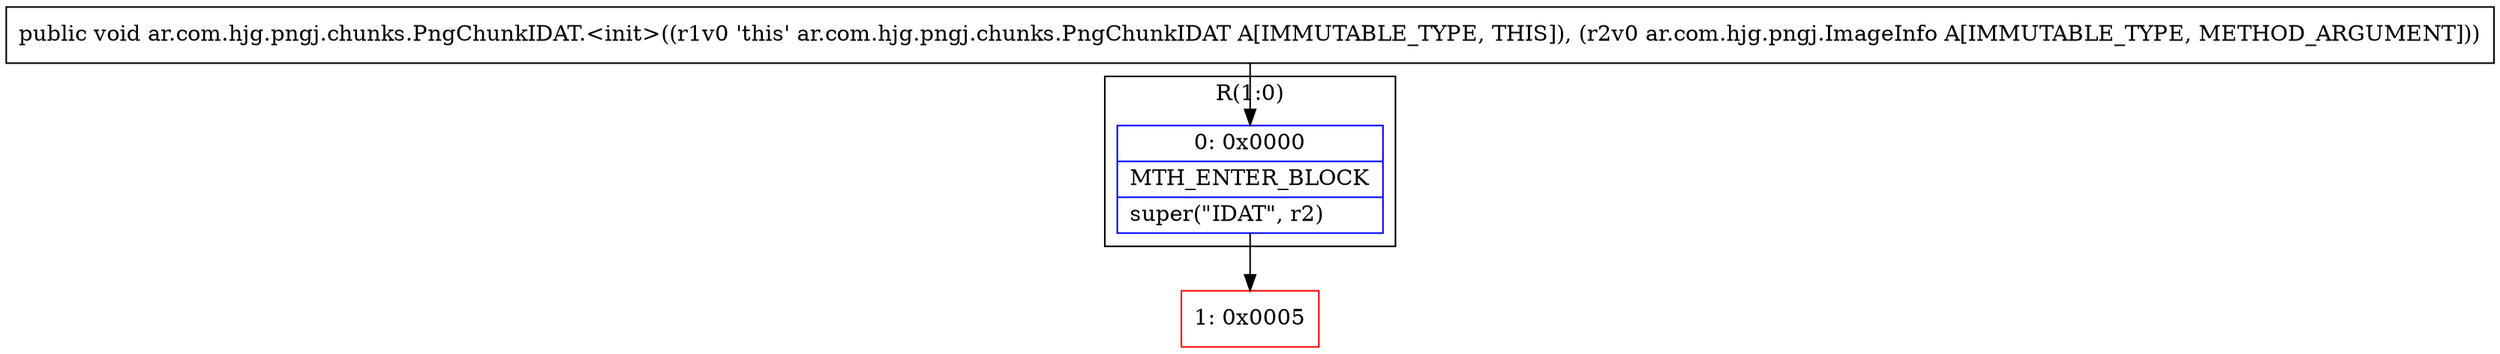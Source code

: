 digraph "CFG forar.com.hjg.pngj.chunks.PngChunkIDAT.\<init\>(Lar\/com\/hjg\/pngj\/ImageInfo;)V" {
subgraph cluster_Region_1355926567 {
label = "R(1:0)";
node [shape=record,color=blue];
Node_0 [shape=record,label="{0\:\ 0x0000|MTH_ENTER_BLOCK\l|super(\"IDAT\", r2)\l}"];
}
Node_1 [shape=record,color=red,label="{1\:\ 0x0005}"];
MethodNode[shape=record,label="{public void ar.com.hjg.pngj.chunks.PngChunkIDAT.\<init\>((r1v0 'this' ar.com.hjg.pngj.chunks.PngChunkIDAT A[IMMUTABLE_TYPE, THIS]), (r2v0 ar.com.hjg.pngj.ImageInfo A[IMMUTABLE_TYPE, METHOD_ARGUMENT])) }"];
MethodNode -> Node_0;
Node_0 -> Node_1;
}

